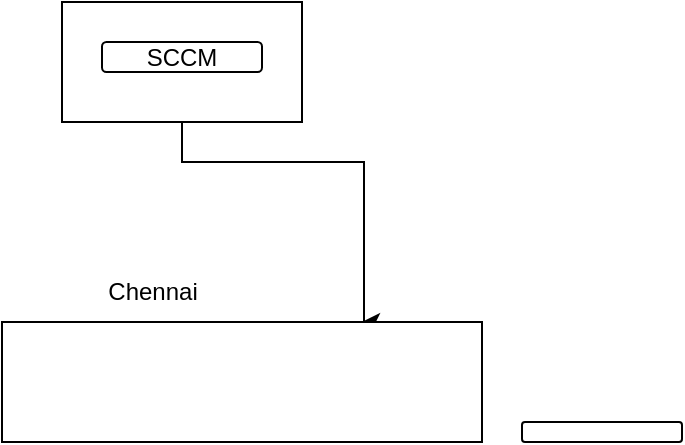 <mxfile version="21.7.2" type="github">
  <diagram name="Page-1" id="Q16UQwhze-0_RdmeEfBP">
    <mxGraphModel dx="1242" dy="820" grid="1" gridSize="10" guides="1" tooltips="1" connect="1" arrows="1" fold="1" page="1" pageScale="1" pageWidth="827" pageHeight="1169" math="0" shadow="0">
      <root>
        <mxCell id="0" />
        <mxCell id="1" parent="0" />
        <mxCell id="xjBgFDeqy9RW9BwcanOb-4" style="edgeStyle=orthogonalEdgeStyle;rounded=0;orthogonalLoop=1;jettySize=auto;html=1;entryX=0.75;entryY=0;entryDx=0;entryDy=0;" edge="1" parent="1" source="xjBgFDeqy9RW9BwcanOb-1" target="xjBgFDeqy9RW9BwcanOb-7">
          <mxGeometry relative="1" as="geometry">
            <mxPoint x="310" y="360" as="targetPoint" />
            <Array as="points">
              <mxPoint x="220" y="310" />
              <mxPoint x="311" y="310" />
            </Array>
          </mxGeometry>
        </mxCell>
        <mxCell id="xjBgFDeqy9RW9BwcanOb-1" value="" style="rounded=0;whiteSpace=wrap;html=1;" vertex="1" parent="1">
          <mxGeometry x="160" y="230" width="120" height="60" as="geometry" />
        </mxCell>
        <mxCell id="xjBgFDeqy9RW9BwcanOb-5" value="" style="rounded=1;whiteSpace=wrap;html=1;" vertex="1" parent="1">
          <mxGeometry x="390" y="440" width="80" height="10" as="geometry" />
        </mxCell>
        <mxCell id="xjBgFDeqy9RW9BwcanOb-6" value="SCCM" style="rounded=1;whiteSpace=wrap;html=1;" vertex="1" parent="1">
          <mxGeometry x="180" y="250" width="80" height="15" as="geometry" />
        </mxCell>
        <mxCell id="xjBgFDeqy9RW9BwcanOb-7" value="" style="rounded=0;whiteSpace=wrap;html=1;" vertex="1" parent="1">
          <mxGeometry x="130" y="390" width="240" height="60" as="geometry" />
        </mxCell>
        <mxCell id="xjBgFDeqy9RW9BwcanOb-8" value="Chennai" style="text;html=1;align=center;verticalAlign=middle;resizable=0;points=[];autosize=1;strokeColor=none;fillColor=none;" vertex="1" parent="1">
          <mxGeometry x="170" y="360" width="70" height="30" as="geometry" />
        </mxCell>
      </root>
    </mxGraphModel>
  </diagram>
</mxfile>
